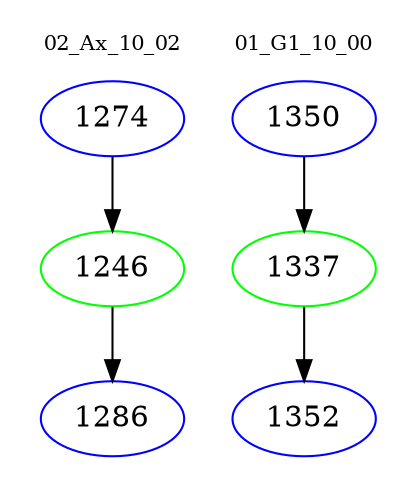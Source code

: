 digraph{
subgraph cluster_0 {
color = white
label = "02_Ax_10_02";
fontsize=10;
T0_1274 [label="1274", color="blue"]
T0_1274 -> T0_1246 [color="black"]
T0_1246 [label="1246", color="green"]
T0_1246 -> T0_1286 [color="black"]
T0_1286 [label="1286", color="blue"]
}
subgraph cluster_1 {
color = white
label = "01_G1_10_00";
fontsize=10;
T1_1350 [label="1350", color="blue"]
T1_1350 -> T1_1337 [color="black"]
T1_1337 [label="1337", color="green"]
T1_1337 -> T1_1352 [color="black"]
T1_1352 [label="1352", color="blue"]
}
}
